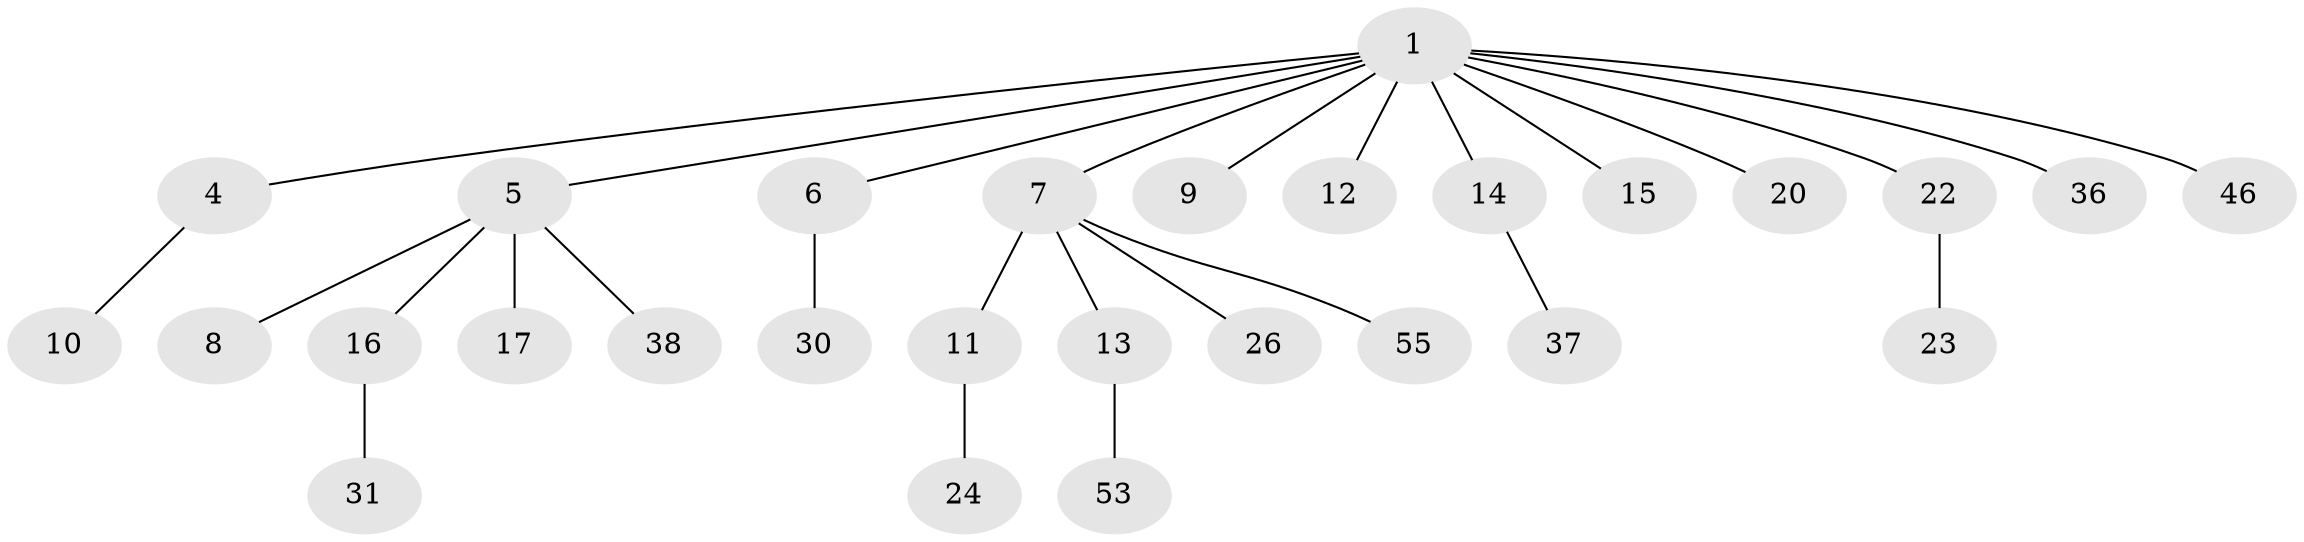 // original degree distribution, {5: 0.08928571428571429, 6: 0.03571428571428571, 2: 0.3392857142857143, 1: 0.5, 3: 0.017857142857142856, 4: 0.017857142857142856}
// Generated by graph-tools (version 1.1) at 2025/15/03/09/25 04:15:37]
// undirected, 28 vertices, 27 edges
graph export_dot {
graph [start="1"]
  node [color=gray90,style=filled];
  1 [super="+2+3"];
  4;
  5;
  6;
  7 [super="+47+27+18"];
  8 [super="+29"];
  9 [super="+32"];
  10;
  11 [super="+41"];
  12;
  13 [super="+34+19+40"];
  14 [super="+21+44+49"];
  15 [super="+35"];
  16 [super="+28"];
  17 [super="+50"];
  20 [super="+45"];
  22 [super="+25+42+33"];
  23 [super="+39"];
  24;
  26;
  30;
  31;
  36;
  37 [super="+43"];
  38;
  46;
  53;
  55;
  1 -- 6;
  1 -- 9;
  1 -- 22;
  1 -- 20;
  1 -- 5;
  1 -- 14;
  1 -- 15;
  1 -- 4;
  1 -- 36;
  1 -- 7;
  1 -- 12;
  1 -- 46;
  4 -- 10;
  5 -- 8;
  5 -- 16;
  5 -- 17;
  5 -- 38;
  6 -- 30;
  7 -- 11;
  7 -- 13;
  7 -- 55;
  7 -- 26;
  11 -- 24;
  13 -- 53;
  14 -- 37;
  16 -- 31;
  22 -- 23;
}
